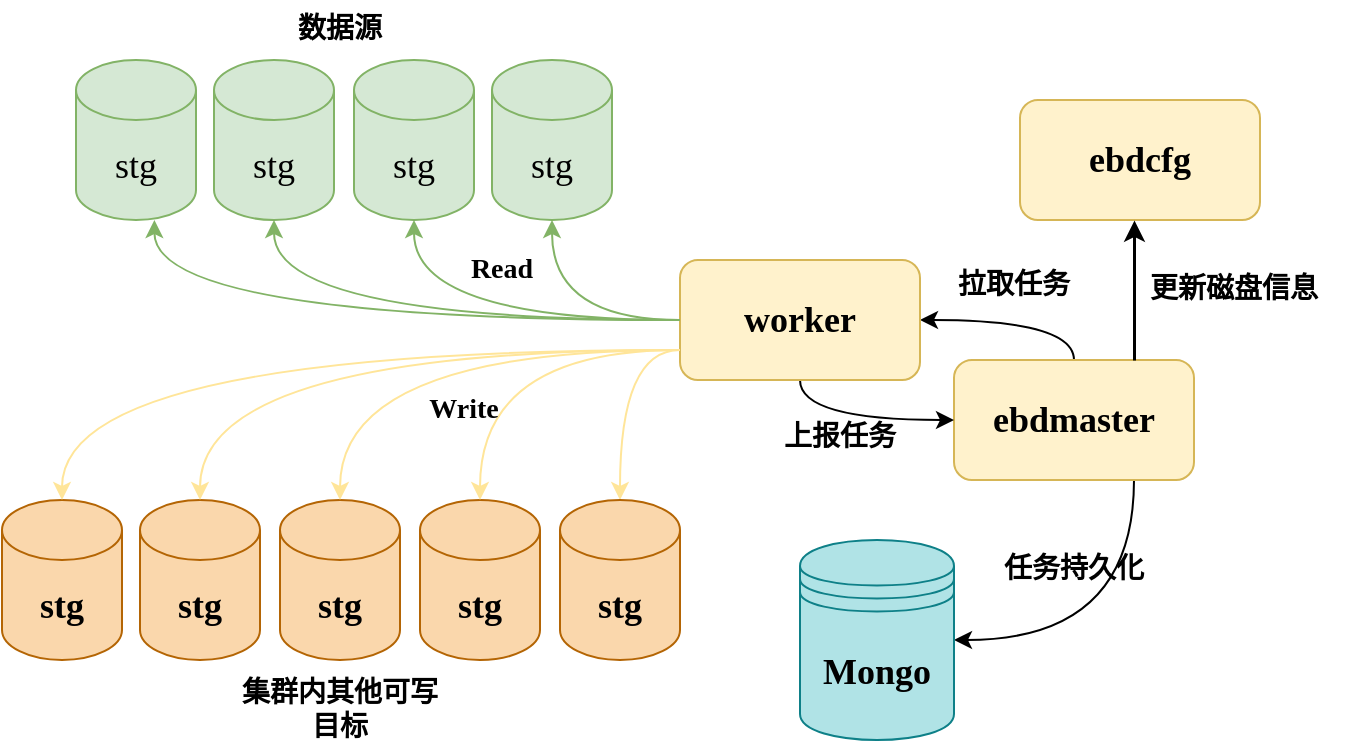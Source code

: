 <mxfile version="24.3.1" type="github">
  <diagram name="第 1 页" id="vm2_4MhOrj3uhUJy2ZL5">
    <mxGraphModel dx="1259" dy="688" grid="1" gridSize="10" guides="1" tooltips="1" connect="1" arrows="1" fold="1" page="1" pageScale="1" pageWidth="850" pageHeight="1100" math="0" shadow="0">
      <root>
        <mxCell id="0" />
        <mxCell id="1" parent="0" />
        <mxCell id="j7v_eahj1nVEWiifn2Uk-31" style="edgeStyle=orthogonalEdgeStyle;rounded=0;orthogonalLoop=1;jettySize=auto;html=1;exitX=0.5;exitY=0;exitDx=0;exitDy=0;entryX=1;entryY=0.5;entryDx=0;entryDy=0;curved=1;" edge="1" parent="1" source="j7v_eahj1nVEWiifn2Uk-1" target="j7v_eahj1nVEWiifn2Uk-10">
          <mxGeometry relative="1" as="geometry" />
        </mxCell>
        <mxCell id="j7v_eahj1nVEWiifn2Uk-37" style="edgeStyle=orthogonalEdgeStyle;rounded=0;orthogonalLoop=1;jettySize=auto;html=1;exitX=0.75;exitY=1;exitDx=0;exitDy=0;entryX=1;entryY=0.5;entryDx=0;entryDy=0;curved=1;" edge="1" parent="1" source="j7v_eahj1nVEWiifn2Uk-1" target="j7v_eahj1nVEWiifn2Uk-29">
          <mxGeometry relative="1" as="geometry" />
        </mxCell>
        <mxCell id="j7v_eahj1nVEWiifn2Uk-1" value="&lt;h3&gt;&lt;font face=&quot;Comic Sans MS&quot; style=&quot;font-size: 18px;&quot;&gt;ebdmaster&lt;/font&gt;&lt;/h3&gt;" style="rounded=1;whiteSpace=wrap;html=1;fillColor=#fff2cc;strokeColor=#d6b656;" vertex="1" parent="1">
          <mxGeometry x="537" y="340" width="120" height="60" as="geometry" />
        </mxCell>
        <mxCell id="j7v_eahj1nVEWiifn2Uk-2" value="&lt;h3&gt;&lt;font face=&quot;Comic Sans MS&quot; style=&quot;font-size: 18px;&quot;&gt;ebdcfg&lt;/font&gt;&lt;/h3&gt;" style="rounded=1;whiteSpace=wrap;html=1;fillColor=#fff2cc;strokeColor=#d6b656;" vertex="1" parent="1">
          <mxGeometry x="570" y="210" width="120" height="60" as="geometry" />
        </mxCell>
        <mxCell id="j7v_eahj1nVEWiifn2Uk-5" value="&lt;font face=&quot;Comic Sans MS&quot; style=&quot;font-size: 18px;&quot;&gt;stg&lt;/font&gt;" style="shape=cylinder3;whiteSpace=wrap;html=1;boundedLbl=1;backgroundOutline=1;size=15;fillColor=#d5e8d4;strokeColor=#82b366;" vertex="1" parent="1">
          <mxGeometry x="167" y="190" width="60" height="80" as="geometry" />
        </mxCell>
        <mxCell id="j7v_eahj1nVEWiifn2Uk-30" style="edgeStyle=orthogonalEdgeStyle;rounded=0;orthogonalLoop=1;jettySize=auto;html=1;exitX=0.5;exitY=1;exitDx=0;exitDy=0;entryX=0;entryY=0.5;entryDx=0;entryDy=0;curved=1;" edge="1" parent="1" source="j7v_eahj1nVEWiifn2Uk-10" target="j7v_eahj1nVEWiifn2Uk-1">
          <mxGeometry relative="1" as="geometry" />
        </mxCell>
        <mxCell id="j7v_eahj1nVEWiifn2Uk-44" style="edgeStyle=orthogonalEdgeStyle;rounded=0;orthogonalLoop=1;jettySize=auto;html=1;exitX=0;exitY=0.75;exitDx=0;exitDy=0;curved=1;strokeColor=#FFE599;" edge="1" parent="1" source="j7v_eahj1nVEWiifn2Uk-10" target="j7v_eahj1nVEWiifn2Uk-11">
          <mxGeometry relative="1" as="geometry" />
        </mxCell>
        <mxCell id="j7v_eahj1nVEWiifn2Uk-10" value="&lt;h3&gt;&lt;font face=&quot;Comic Sans MS&quot; style=&quot;font-size: 18px;&quot;&gt;worker&lt;/font&gt;&lt;/h3&gt;" style="rounded=1;whiteSpace=wrap;html=1;fillColor=#fff2cc;strokeColor=#d6b656;" vertex="1" parent="1">
          <mxGeometry x="400" y="290" width="120" height="60" as="geometry" />
        </mxCell>
        <mxCell id="j7v_eahj1nVEWiifn2Uk-13" value="&lt;font face=&quot;Comic Sans MS&quot; style=&quot;font-size: 18px;&quot;&gt;stg&lt;/font&gt;" style="shape=cylinder3;whiteSpace=wrap;html=1;boundedLbl=1;backgroundOutline=1;size=15;fillColor=#d5e8d4;strokeColor=#82b366;" vertex="1" parent="1">
          <mxGeometry x="98" y="190" width="60" height="80" as="geometry" />
        </mxCell>
        <mxCell id="j7v_eahj1nVEWiifn2Uk-14" value="&lt;font face=&quot;Comic Sans MS&quot; style=&quot;font-size: 18px;&quot;&gt;stg&lt;/font&gt;" style="shape=cylinder3;whiteSpace=wrap;html=1;boundedLbl=1;backgroundOutline=1;size=15;fillColor=#d5e8d4;strokeColor=#82b366;" vertex="1" parent="1">
          <mxGeometry x="237" y="190" width="60" height="80" as="geometry" />
        </mxCell>
        <mxCell id="j7v_eahj1nVEWiifn2Uk-15" value="&lt;font face=&quot;Comic Sans MS&quot; style=&quot;font-size: 18px;&quot;&gt;stg&lt;/font&gt;" style="shape=cylinder3;whiteSpace=wrap;html=1;boundedLbl=1;backgroundOutline=1;size=15;fillColor=#d5e8d4;strokeColor=#82b366;" vertex="1" parent="1">
          <mxGeometry x="306" y="190" width="60" height="80" as="geometry" />
        </mxCell>
        <mxCell id="j7v_eahj1nVEWiifn2Uk-17" style="edgeStyle=orthogonalEdgeStyle;rounded=0;orthogonalLoop=1;jettySize=auto;html=1;exitX=0.75;exitY=0;exitDx=0;exitDy=0;strokeWidth=1.5;" edge="1" parent="1" source="j7v_eahj1nVEWiifn2Uk-1">
          <mxGeometry relative="1" as="geometry">
            <mxPoint x="627" y="270" as="targetPoint" />
          </mxGeometry>
        </mxCell>
        <mxCell id="j7v_eahj1nVEWiifn2Uk-19" value="&lt;font face=&quot;Comic Sans MS&quot; style=&quot;font-size: 14px;&quot;&gt;&lt;b&gt;更新磁盘信息&lt;/b&gt;&lt;/font&gt;" style="text;strokeColor=none;align=center;fillColor=none;html=1;verticalAlign=middle;whiteSpace=wrap;rounded=0;" vertex="1" parent="1">
          <mxGeometry x="622" y="290" width="110" height="30" as="geometry" />
        </mxCell>
        <mxCell id="j7v_eahj1nVEWiifn2Uk-20" style="edgeStyle=orthogonalEdgeStyle;rounded=0;orthogonalLoop=1;jettySize=auto;html=1;exitX=0;exitY=0.5;exitDx=0;exitDy=0;entryX=0.653;entryY=1.01;entryDx=0;entryDy=0;entryPerimeter=0;curved=1;fillColor=#d5e8d4;strokeColor=#82b366;" edge="1" parent="1" source="j7v_eahj1nVEWiifn2Uk-10" target="j7v_eahj1nVEWiifn2Uk-13">
          <mxGeometry relative="1" as="geometry" />
        </mxCell>
        <mxCell id="j7v_eahj1nVEWiifn2Uk-21" style="edgeStyle=orthogonalEdgeStyle;rounded=0;orthogonalLoop=1;jettySize=auto;html=1;exitX=0;exitY=0.5;exitDx=0;exitDy=0;entryX=0.5;entryY=1;entryDx=0;entryDy=0;entryPerimeter=0;curved=1;fillColor=#d5e8d4;strokeColor=#82b366;" edge="1" parent="1" source="j7v_eahj1nVEWiifn2Uk-10" target="j7v_eahj1nVEWiifn2Uk-5">
          <mxGeometry relative="1" as="geometry" />
        </mxCell>
        <mxCell id="j7v_eahj1nVEWiifn2Uk-24" style="edgeStyle=orthogonalEdgeStyle;rounded=0;orthogonalLoop=1;jettySize=auto;html=1;exitX=0;exitY=0.5;exitDx=0;exitDy=0;entryX=0.5;entryY=1;entryDx=0;entryDy=0;entryPerimeter=0;curved=1;fillColor=#d5e8d4;strokeColor=#82b366;" edge="1" parent="1" source="j7v_eahj1nVEWiifn2Uk-10" target="j7v_eahj1nVEWiifn2Uk-15">
          <mxGeometry relative="1" as="geometry" />
        </mxCell>
        <mxCell id="j7v_eahj1nVEWiifn2Uk-25" style="edgeStyle=orthogonalEdgeStyle;rounded=0;orthogonalLoop=1;jettySize=auto;html=1;exitX=0;exitY=0.5;exitDx=0;exitDy=0;entryX=0.5;entryY=1;entryDx=0;entryDy=0;entryPerimeter=0;curved=1;fillColor=#d5e8d4;strokeColor=#82b366;" edge="1" parent="1" source="j7v_eahj1nVEWiifn2Uk-10" target="j7v_eahj1nVEWiifn2Uk-14">
          <mxGeometry relative="1" as="geometry" />
        </mxCell>
        <mxCell id="j7v_eahj1nVEWiifn2Uk-26" value="&lt;font face=&quot;Comic Sans MS&quot; style=&quot;font-size: 14px;&quot;&gt;&lt;b&gt;数据源&lt;/b&gt;&lt;/font&gt;" style="text;strokeColor=none;align=center;fillColor=none;html=1;verticalAlign=middle;whiteSpace=wrap;rounded=0;" vertex="1" parent="1">
          <mxGeometry x="175" y="160" width="110" height="30" as="geometry" />
        </mxCell>
        <mxCell id="j7v_eahj1nVEWiifn2Uk-29" value="&lt;b&gt;&lt;font style=&quot;font-size: 18px;&quot; face=&quot;Comic Sans MS&quot;&gt;Mongo&lt;/font&gt;&lt;/b&gt;" style="shape=datastore;whiteSpace=wrap;html=1;fillColor=#b0e3e6;strokeColor=#0e8088;" vertex="1" parent="1">
          <mxGeometry x="460" y="430" width="77" height="100" as="geometry" />
        </mxCell>
        <mxCell id="j7v_eahj1nVEWiifn2Uk-34" value="&lt;font face=&quot;Comic Sans MS&quot;&gt;&lt;span style=&quot;font-size: 14px;&quot;&gt;&lt;b&gt;拉取任务&lt;/b&gt;&lt;/span&gt;&lt;/font&gt;" style="text;strokeColor=none;align=center;fillColor=none;html=1;verticalAlign=middle;whiteSpace=wrap;rounded=0;" vertex="1" parent="1">
          <mxGeometry x="512" y="288" width="110" height="30" as="geometry" />
        </mxCell>
        <mxCell id="j7v_eahj1nVEWiifn2Uk-36" value="&lt;font face=&quot;Comic Sans MS&quot;&gt;&lt;span style=&quot;font-size: 14px;&quot;&gt;&lt;b&gt;上报任务&lt;/b&gt;&lt;/span&gt;&lt;/font&gt;" style="text;strokeColor=none;align=center;fillColor=none;html=1;verticalAlign=middle;whiteSpace=wrap;rounded=0;" vertex="1" parent="1">
          <mxGeometry x="425" y="364" width="110" height="30" as="geometry" />
        </mxCell>
        <mxCell id="j7v_eahj1nVEWiifn2Uk-38" value="" style="group" vertex="1" connectable="0" parent="1">
          <mxGeometry x="61" y="410" width="339" height="120" as="geometry" />
        </mxCell>
        <mxCell id="j7v_eahj1nVEWiifn2Uk-6" value="&lt;font face=&quot;Comic Sans MS&quot; style=&quot;font-size: 18px;&quot;&gt;&lt;b&gt;stg&lt;/b&gt;&lt;/font&gt;" style="shape=cylinder3;whiteSpace=wrap;html=1;boundedLbl=1;backgroundOutline=1;size=15;fillColor=#fad7ac;strokeColor=#b46504;" vertex="1" parent="j7v_eahj1nVEWiifn2Uk-38">
          <mxGeometry x="69" width="60" height="80" as="geometry" />
        </mxCell>
        <mxCell id="j7v_eahj1nVEWiifn2Uk-7" value="&lt;font face=&quot;Comic Sans MS&quot; style=&quot;font-size: 18px;&quot;&gt;&lt;b&gt;stg&lt;/b&gt;&lt;/font&gt;" style="shape=cylinder3;whiteSpace=wrap;html=1;boundedLbl=1;backgroundOutline=1;size=15;fillColor=#fad7ac;strokeColor=#b46504;" vertex="1" parent="j7v_eahj1nVEWiifn2Uk-38">
          <mxGeometry x="209" width="60" height="80" as="geometry" />
        </mxCell>
        <mxCell id="j7v_eahj1nVEWiifn2Uk-8" value="&lt;font face=&quot;Comic Sans MS&quot; style=&quot;font-size: 18px;&quot;&gt;&lt;b&gt;stg&lt;/b&gt;&lt;/font&gt;" style="shape=cylinder3;whiteSpace=wrap;html=1;boundedLbl=1;backgroundOutline=1;size=15;fillColor=#fad7ac;strokeColor=#b46504;" vertex="1" parent="j7v_eahj1nVEWiifn2Uk-38">
          <mxGeometry x="139" width="60" height="80" as="geometry" />
        </mxCell>
        <mxCell id="j7v_eahj1nVEWiifn2Uk-11" value="&lt;font face=&quot;Comic Sans MS&quot; style=&quot;font-size: 18px;&quot;&gt;&lt;b&gt;stg&lt;/b&gt;&lt;/font&gt;" style="shape=cylinder3;whiteSpace=wrap;html=1;boundedLbl=1;backgroundOutline=1;size=15;fillColor=#fad7ac;strokeColor=#b46504;" vertex="1" parent="j7v_eahj1nVEWiifn2Uk-38">
          <mxGeometry x="279" width="60" height="80" as="geometry" />
        </mxCell>
        <mxCell id="j7v_eahj1nVEWiifn2Uk-12" value="&lt;font face=&quot;Comic Sans MS&quot; style=&quot;font-size: 18px;&quot;&gt;&lt;b&gt;stg&lt;/b&gt;&lt;/font&gt;" style="shape=cylinder3;whiteSpace=wrap;html=1;boundedLbl=1;backgroundOutline=1;size=15;fillColor=#fad7ac;strokeColor=#b46504;" vertex="1" parent="j7v_eahj1nVEWiifn2Uk-38">
          <mxGeometry width="60" height="80" as="geometry" />
        </mxCell>
        <mxCell id="j7v_eahj1nVEWiifn2Uk-27" value="&lt;font face=&quot;Comic Sans MS&quot; style=&quot;font-size: 14px;&quot;&gt;&lt;b&gt;集群内其他可写目标&lt;/b&gt;&lt;/font&gt;" style="text;strokeColor=none;align=center;fillColor=none;html=1;verticalAlign=middle;whiteSpace=wrap;rounded=0;" vertex="1" parent="j7v_eahj1nVEWiifn2Uk-38">
          <mxGeometry x="114" y="90" width="110" height="30" as="geometry" />
        </mxCell>
        <mxCell id="j7v_eahj1nVEWiifn2Uk-39" value="&lt;font face=&quot;Comic Sans MS&quot; style=&quot;font-size: 14px;&quot;&gt;&lt;b&gt;任务持久化&lt;/b&gt;&lt;/font&gt;" style="text;strokeColor=none;align=center;fillColor=none;html=1;verticalAlign=middle;whiteSpace=wrap;rounded=0;" vertex="1" parent="1">
          <mxGeometry x="542" y="430" width="110" height="30" as="geometry" />
        </mxCell>
        <mxCell id="j7v_eahj1nVEWiifn2Uk-40" style="edgeStyle=orthogonalEdgeStyle;rounded=0;orthogonalLoop=1;jettySize=auto;html=1;exitX=0;exitY=0.75;exitDx=0;exitDy=0;entryX=0.5;entryY=0;entryDx=0;entryDy=0;entryPerimeter=0;curved=1;strokeColor=#FFE599;" edge="1" parent="1" source="j7v_eahj1nVEWiifn2Uk-10" target="j7v_eahj1nVEWiifn2Uk-12">
          <mxGeometry relative="1" as="geometry" />
        </mxCell>
        <mxCell id="j7v_eahj1nVEWiifn2Uk-41" style="edgeStyle=orthogonalEdgeStyle;rounded=0;orthogonalLoop=1;jettySize=auto;html=1;exitX=0;exitY=0.75;exitDx=0;exitDy=0;entryX=0.5;entryY=0;entryDx=0;entryDy=0;entryPerimeter=0;curved=1;strokeColor=#FFE599;" edge="1" parent="1" source="j7v_eahj1nVEWiifn2Uk-10" target="j7v_eahj1nVEWiifn2Uk-6">
          <mxGeometry relative="1" as="geometry" />
        </mxCell>
        <mxCell id="j7v_eahj1nVEWiifn2Uk-42" style="edgeStyle=orthogonalEdgeStyle;rounded=0;orthogonalLoop=1;jettySize=auto;html=1;exitX=0;exitY=0.75;exitDx=0;exitDy=0;entryX=0.5;entryY=0;entryDx=0;entryDy=0;entryPerimeter=0;curved=1;strokeColor=#FFE599;" edge="1" parent="1" source="j7v_eahj1nVEWiifn2Uk-10" target="j7v_eahj1nVEWiifn2Uk-8">
          <mxGeometry relative="1" as="geometry" />
        </mxCell>
        <mxCell id="j7v_eahj1nVEWiifn2Uk-43" style="edgeStyle=orthogonalEdgeStyle;rounded=0;orthogonalLoop=1;jettySize=auto;html=1;exitX=0;exitY=0.75;exitDx=0;exitDy=0;entryX=0.5;entryY=0;entryDx=0;entryDy=0;entryPerimeter=0;curved=1;strokeColor=#FFE599;" edge="1" parent="1" source="j7v_eahj1nVEWiifn2Uk-10" target="j7v_eahj1nVEWiifn2Uk-7">
          <mxGeometry relative="1" as="geometry" />
        </mxCell>
        <mxCell id="j7v_eahj1nVEWiifn2Uk-47" value="&lt;font face=&quot;Comic Sans MS&quot; style=&quot;font-size: 14px;&quot;&gt;&lt;b&gt;Read&lt;/b&gt;&lt;/font&gt;" style="text;strokeColor=none;align=center;fillColor=none;html=1;verticalAlign=middle;whiteSpace=wrap;rounded=0;" vertex="1" parent="1">
          <mxGeometry x="256" y="280" width="110" height="30" as="geometry" />
        </mxCell>
        <mxCell id="j7v_eahj1nVEWiifn2Uk-48" value="&lt;font face=&quot;Comic Sans MS&quot; style=&quot;font-size: 14px;&quot;&gt;&lt;b&gt;Write&lt;/b&gt;&lt;/font&gt;" style="text;strokeColor=none;align=center;fillColor=none;html=1;verticalAlign=middle;whiteSpace=wrap;rounded=0;" vertex="1" parent="1">
          <mxGeometry x="237" y="350" width="110" height="30" as="geometry" />
        </mxCell>
      </root>
    </mxGraphModel>
  </diagram>
</mxfile>
